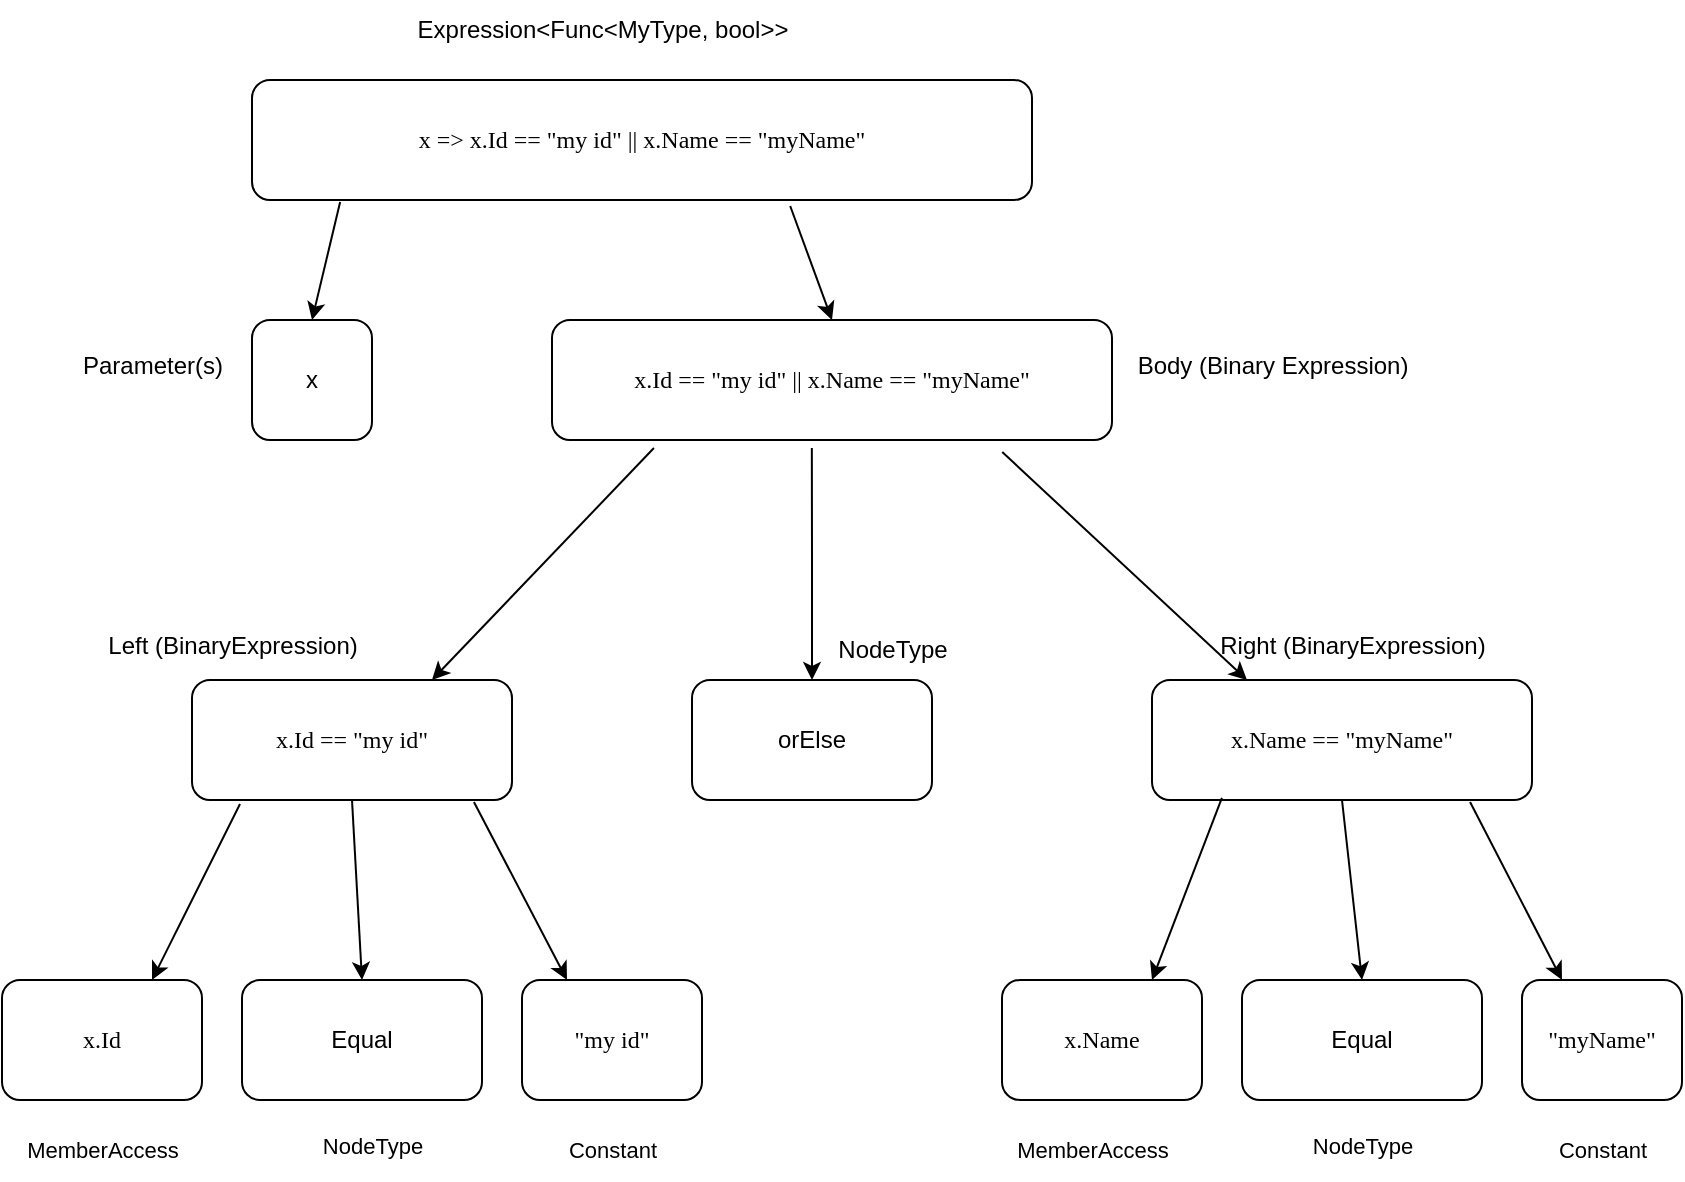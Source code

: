 <mxfile pages="2">
    <diagram name="Simple" id="1cKMfxf5mCKCLdt4Da9e">
        <mxGraphModel dx="1256" dy="1416" grid="1" gridSize="10" guides="1" tooltips="1" connect="1" arrows="1" fold="1" page="1" pageScale="1" pageWidth="850" pageHeight="1100" math="0" shadow="0">
            <root>
                <mxCell id="0"/>
                <mxCell id="1" parent="0"/>
                <mxCell id="jKI-dFjbE-QBNE7ieMOR-3" value="&lt;font face=&quot;Lucida Console&quot;&gt;x =&amp;gt; x.Id == &quot;my id&quot; || x.Name == &quot;myName&quot;&lt;/font&gt;" style="rounded=1;whiteSpace=wrap;html=1;" parent="1" vertex="1">
                    <mxGeometry x="130" y="90" width="390" height="60" as="geometry"/>
                </mxCell>
                <mxCell id="jKI-dFjbE-QBNE7ieMOR-4" value="&lt;font face=&quot;Lucida Console&quot;&gt;x.Id == &quot;my id&quot; || x.Name == &quot;myName&quot;&lt;/font&gt;" style="rounded=1;whiteSpace=wrap;html=1;" parent="1" vertex="1">
                    <mxGeometry x="280" y="210" width="280" height="60" as="geometry"/>
                </mxCell>
                <mxCell id="jKI-dFjbE-QBNE7ieMOR-5" value="x" style="rounded=1;whiteSpace=wrap;html=1;" parent="1" vertex="1">
                    <mxGeometry x="130" y="210" width="60" height="60" as="geometry"/>
                </mxCell>
                <mxCell id="jKI-dFjbE-QBNE7ieMOR-6" style="rounded=0;orthogonalLoop=1;jettySize=auto;html=1;exitX=0.5;exitY=0;exitDx=0;exitDy=0;entryX=0.113;entryY=1.017;entryDx=0;entryDy=0;entryPerimeter=0;startArrow=classic;startFill=1;endArrow=none;endFill=0;" parent="1" source="jKI-dFjbE-QBNE7ieMOR-5" target="jKI-dFjbE-QBNE7ieMOR-3" edge="1">
                    <mxGeometry relative="1" as="geometry"/>
                </mxCell>
                <mxCell id="jKI-dFjbE-QBNE7ieMOR-7" style="rounded=0;orthogonalLoop=1;jettySize=auto;html=1;exitX=0.5;exitY=0;exitDx=0;exitDy=0;entryX=0.69;entryY=1.05;entryDx=0;entryDy=0;entryPerimeter=0;startArrow=classic;startFill=1;endArrow=none;endFill=0;" parent="1" source="jKI-dFjbE-QBNE7ieMOR-4" target="jKI-dFjbE-QBNE7ieMOR-3" edge="1">
                    <mxGeometry relative="1" as="geometry"/>
                </mxCell>
                <mxCell id="jKI-dFjbE-QBNE7ieMOR-8" value="&lt;div&gt;Parameter(s)&lt;/div&gt;" style="text;html=1;align=center;verticalAlign=middle;resizable=0;points=[];autosize=1;strokeColor=none;fillColor=none;" parent="1" vertex="1">
                    <mxGeometry x="30" y="218" width="100" height="30" as="geometry"/>
                </mxCell>
                <mxCell id="jKI-dFjbE-QBNE7ieMOR-9" value="Body (Binary Expression)" style="text;html=1;align=center;verticalAlign=middle;resizable=0;points=[];autosize=1;strokeColor=none;fillColor=none;" parent="1" vertex="1">
                    <mxGeometry x="560" y="218" width="160" height="30" as="geometry"/>
                </mxCell>
                <mxCell id="jKI-dFjbE-QBNE7ieMOR-10" value="&lt;div&gt;Expression&amp;lt;Func&amp;lt;MyType, bool&amp;gt;&amp;gt;&lt;/div&gt;" style="text;html=1;align=center;verticalAlign=middle;resizable=0;points=[];autosize=1;strokeColor=none;fillColor=none;" parent="1" vertex="1">
                    <mxGeometry x="200" y="50" width="210" height="30" as="geometry"/>
                </mxCell>
                <mxCell id="jKI-dFjbE-QBNE7ieMOR-11" value="&lt;font face=&quot;Lucida Console&quot;&gt;x.Id == &quot;my id&quot;&lt;/font&gt;" style="rounded=1;whiteSpace=wrap;html=1;" parent="1" vertex="1">
                    <mxGeometry x="100" y="390" width="160" height="60" as="geometry"/>
                </mxCell>
                <mxCell id="jKI-dFjbE-QBNE7ieMOR-12" value="&lt;font face=&quot;Lucida Console&quot;&gt;x.Name == &quot;myName&quot;&lt;/font&gt;" style="rounded=1;whiteSpace=wrap;html=1;" parent="1" vertex="1">
                    <mxGeometry x="580" y="390" width="190" height="60" as="geometry"/>
                </mxCell>
                <mxCell id="jKI-dFjbE-QBNE7ieMOR-13" value="orElse" style="rounded=1;whiteSpace=wrap;html=1;" parent="1" vertex="1">
                    <mxGeometry x="350" y="390" width="120" height="60" as="geometry"/>
                </mxCell>
                <mxCell id="jKI-dFjbE-QBNE7ieMOR-14" style="edgeStyle=orthogonalEdgeStyle;rounded=0;orthogonalLoop=1;jettySize=auto;html=1;exitX=0.5;exitY=0;exitDx=0;exitDy=0;entryX=0.464;entryY=1.067;entryDx=0;entryDy=0;entryPerimeter=0;startArrow=classic;startFill=1;endArrow=none;endFill=0;" parent="1" source="jKI-dFjbE-QBNE7ieMOR-13" target="jKI-dFjbE-QBNE7ieMOR-4" edge="1">
                    <mxGeometry relative="1" as="geometry"/>
                </mxCell>
                <mxCell id="jKI-dFjbE-QBNE7ieMOR-15" style="rounded=0;orthogonalLoop=1;jettySize=auto;html=1;exitX=0.25;exitY=0;exitDx=0;exitDy=0;entryX=0.804;entryY=1.1;entryDx=0;entryDy=0;entryPerimeter=0;startArrow=classic;startFill=1;endArrow=none;endFill=0;" parent="1" source="jKI-dFjbE-QBNE7ieMOR-12" target="jKI-dFjbE-QBNE7ieMOR-4" edge="1">
                    <mxGeometry relative="1" as="geometry"/>
                </mxCell>
                <mxCell id="jKI-dFjbE-QBNE7ieMOR-16" style="rounded=0;orthogonalLoop=1;jettySize=auto;html=1;exitX=0.75;exitY=0;exitDx=0;exitDy=0;entryX=0.182;entryY=1.067;entryDx=0;entryDy=0;entryPerimeter=0;startArrow=classic;startFill=1;endArrow=none;endFill=0;" parent="1" source="jKI-dFjbE-QBNE7ieMOR-11" target="jKI-dFjbE-QBNE7ieMOR-4" edge="1">
                    <mxGeometry relative="1" as="geometry"/>
                </mxCell>
                <mxCell id="jKI-dFjbE-QBNE7ieMOR-17" value="&lt;div&gt;NodeType&lt;/div&gt;" style="text;html=1;align=center;verticalAlign=middle;resizable=0;points=[];autosize=1;strokeColor=none;fillColor=none;" parent="1" vertex="1">
                    <mxGeometry x="410" y="360" width="80" height="30" as="geometry"/>
                </mxCell>
                <mxCell id="jKI-dFjbE-QBNE7ieMOR-18" value="Right (BinaryExpression)" style="text;html=1;align=center;verticalAlign=middle;resizable=0;points=[];autosize=1;strokeColor=none;fillColor=none;" parent="1" vertex="1">
                    <mxGeometry x="600" y="358" width="160" height="30" as="geometry"/>
                </mxCell>
                <mxCell id="jKI-dFjbE-QBNE7ieMOR-19" value="Left (BinaryExpression)" style="text;html=1;align=center;verticalAlign=middle;resizable=0;points=[];autosize=1;strokeColor=none;fillColor=none;" parent="1" vertex="1">
                    <mxGeometry x="45" y="358" width="150" height="30" as="geometry"/>
                </mxCell>
                <mxCell id="jKI-dFjbE-QBNE7ieMOR-20" value="&lt;font face=&quot;Lucida Console&quot;&gt;x.Id&lt;/font&gt;" style="rounded=1;whiteSpace=wrap;html=1;" parent="1" vertex="1">
                    <mxGeometry x="5" y="540" width="100" height="60" as="geometry"/>
                </mxCell>
                <mxCell id="jKI-dFjbE-QBNE7ieMOR-21" value="&lt;font face=&quot;Lucida Console&quot;&gt;&quot;my id&quot;&lt;/font&gt;" style="rounded=1;whiteSpace=wrap;html=1;" parent="1" vertex="1">
                    <mxGeometry x="265" y="540" width="90" height="60" as="geometry"/>
                </mxCell>
                <mxCell id="jKI-dFjbE-QBNE7ieMOR-26" style="rounded=0;orthogonalLoop=1;jettySize=auto;html=1;exitX=0.5;exitY=0;exitDx=0;exitDy=0;entryX=0.5;entryY=1;entryDx=0;entryDy=0;startArrow=classic;startFill=1;endArrow=none;endFill=0;" parent="1" source="jKI-dFjbE-QBNE7ieMOR-22" target="jKI-dFjbE-QBNE7ieMOR-11" edge="1">
                    <mxGeometry relative="1" as="geometry"/>
                </mxCell>
                <mxCell id="jKI-dFjbE-QBNE7ieMOR-22" value="Equal" style="rounded=1;whiteSpace=wrap;html=1;" parent="1" vertex="1">
                    <mxGeometry x="125" y="540" width="120" height="60" as="geometry"/>
                </mxCell>
                <mxCell id="jKI-dFjbE-QBNE7ieMOR-23" value="&lt;font face=&quot;Lucida Console&quot;&gt;x.Name&lt;br&gt;&lt;/font&gt;" style="rounded=1;whiteSpace=wrap;html=1;" parent="1" vertex="1">
                    <mxGeometry x="505" y="540" width="100" height="60" as="geometry"/>
                </mxCell>
                <mxCell id="jKI-dFjbE-QBNE7ieMOR-24" value="&lt;font face=&quot;Lucida Console&quot;&gt;&quot;myName&quot;&lt;/font&gt;" style="rounded=1;whiteSpace=wrap;html=1;" parent="1" vertex="1">
                    <mxGeometry x="765" y="540" width="80" height="60" as="geometry"/>
                </mxCell>
                <mxCell id="jKI-dFjbE-QBNE7ieMOR-30" style="edgeStyle=none;shape=connector;rounded=0;orthogonalLoop=1;jettySize=auto;html=1;exitX=0.5;exitY=0;exitDx=0;exitDy=0;entryX=0.5;entryY=1;entryDx=0;entryDy=0;labelBackgroundColor=default;strokeColor=default;align=center;verticalAlign=middle;fontFamily=Helvetica;fontSize=11;fontColor=default;startArrow=classic;startFill=1;endArrow=none;endFill=0;" parent="1" source="jKI-dFjbE-QBNE7ieMOR-25" target="jKI-dFjbE-QBNE7ieMOR-12" edge="1">
                    <mxGeometry relative="1" as="geometry"/>
                </mxCell>
                <mxCell id="jKI-dFjbE-QBNE7ieMOR-25" value="Equal" style="rounded=1;whiteSpace=wrap;html=1;" parent="1" vertex="1">
                    <mxGeometry x="625" y="540" width="120" height="60" as="geometry"/>
                </mxCell>
                <mxCell id="jKI-dFjbE-QBNE7ieMOR-27" style="edgeStyle=none;shape=connector;rounded=0;orthogonalLoop=1;jettySize=auto;html=1;exitX=0.75;exitY=0;exitDx=0;exitDy=0;entryX=0.15;entryY=1.033;entryDx=0;entryDy=0;entryPerimeter=0;labelBackgroundColor=default;strokeColor=default;align=center;verticalAlign=middle;fontFamily=Helvetica;fontSize=11;fontColor=default;startArrow=classic;startFill=1;endArrow=none;endFill=0;" parent="1" source="jKI-dFjbE-QBNE7ieMOR-20" target="jKI-dFjbE-QBNE7ieMOR-11" edge="1">
                    <mxGeometry relative="1" as="geometry"/>
                </mxCell>
                <mxCell id="jKI-dFjbE-QBNE7ieMOR-28" style="edgeStyle=none;shape=connector;rounded=0;orthogonalLoop=1;jettySize=auto;html=1;exitX=0.25;exitY=0;exitDx=0;exitDy=0;entryX=0.881;entryY=1.017;entryDx=0;entryDy=0;entryPerimeter=0;labelBackgroundColor=default;strokeColor=default;align=center;verticalAlign=middle;fontFamily=Helvetica;fontSize=11;fontColor=default;startArrow=classic;startFill=1;endArrow=none;endFill=0;" parent="1" source="jKI-dFjbE-QBNE7ieMOR-21" target="jKI-dFjbE-QBNE7ieMOR-11" edge="1">
                    <mxGeometry relative="1" as="geometry"/>
                </mxCell>
                <mxCell id="jKI-dFjbE-QBNE7ieMOR-29" style="edgeStyle=none;shape=connector;rounded=0;orthogonalLoop=1;jettySize=auto;html=1;exitX=0.75;exitY=0;exitDx=0;exitDy=0;entryX=0.184;entryY=0.983;entryDx=0;entryDy=0;entryPerimeter=0;labelBackgroundColor=default;strokeColor=default;align=center;verticalAlign=middle;fontFamily=Helvetica;fontSize=11;fontColor=default;startArrow=classic;startFill=1;endArrow=none;endFill=0;" parent="1" source="jKI-dFjbE-QBNE7ieMOR-23" target="jKI-dFjbE-QBNE7ieMOR-12" edge="1">
                    <mxGeometry relative="1" as="geometry"/>
                </mxCell>
                <mxCell id="jKI-dFjbE-QBNE7ieMOR-31" style="edgeStyle=none;shape=connector;rounded=0;orthogonalLoop=1;jettySize=auto;html=1;exitX=0.25;exitY=0;exitDx=0;exitDy=0;entryX=0.837;entryY=1.017;entryDx=0;entryDy=0;entryPerimeter=0;labelBackgroundColor=default;strokeColor=default;align=center;verticalAlign=middle;fontFamily=Helvetica;fontSize=11;fontColor=default;startArrow=classic;startFill=1;endArrow=none;endFill=0;" parent="1" source="jKI-dFjbE-QBNE7ieMOR-24" target="jKI-dFjbE-QBNE7ieMOR-12" edge="1">
                    <mxGeometry relative="1" as="geometry"/>
                </mxCell>
                <mxCell id="jKI-dFjbE-QBNE7ieMOR-32" value="MemberAccess" style="text;html=1;align=center;verticalAlign=middle;resizable=0;points=[];autosize=1;strokeColor=none;fillColor=none;fontSize=11;fontFamily=Helvetica;fontColor=default;" parent="1" vertex="1">
                    <mxGeometry x="5" y="610" width="100" height="30" as="geometry"/>
                </mxCell>
                <mxCell id="jKI-dFjbE-QBNE7ieMOR-33" value="NodeType" style="text;html=1;align=center;verticalAlign=middle;resizable=0;points=[];autosize=1;strokeColor=none;fillColor=none;fontSize=11;fontFamily=Helvetica;fontColor=default;" parent="1" vertex="1">
                    <mxGeometry x="155" y="608" width="70" height="30" as="geometry"/>
                </mxCell>
                <mxCell id="jKI-dFjbE-QBNE7ieMOR-34" value="&lt;div&gt;Constant&lt;/div&gt;" style="text;html=1;align=center;verticalAlign=middle;resizable=0;points=[];autosize=1;strokeColor=none;fillColor=none;fontSize=11;fontFamily=Helvetica;fontColor=default;" parent="1" vertex="1">
                    <mxGeometry x="275" y="610" width="70" height="30" as="geometry"/>
                </mxCell>
                <mxCell id="jKI-dFjbE-QBNE7ieMOR-35" value="MemberAccess" style="text;html=1;align=center;verticalAlign=middle;resizable=0;points=[];autosize=1;strokeColor=none;fillColor=none;fontSize=11;fontFamily=Helvetica;fontColor=default;" parent="1" vertex="1">
                    <mxGeometry x="500" y="610" width="100" height="30" as="geometry"/>
                </mxCell>
                <mxCell id="jKI-dFjbE-QBNE7ieMOR-36" value="NodeType" style="text;html=1;align=center;verticalAlign=middle;resizable=0;points=[];autosize=1;strokeColor=none;fillColor=none;fontSize=11;fontFamily=Helvetica;fontColor=default;" parent="1" vertex="1">
                    <mxGeometry x="650" y="608" width="70" height="30" as="geometry"/>
                </mxCell>
                <mxCell id="jKI-dFjbE-QBNE7ieMOR-37" value="&lt;div&gt;Constant&lt;/div&gt;" style="text;html=1;align=center;verticalAlign=middle;resizable=0;points=[];autosize=1;strokeColor=none;fillColor=none;fontSize=11;fontFamily=Helvetica;fontColor=default;" parent="1" vertex="1">
                    <mxGeometry x="770" y="610" width="70" height="30" as="geometry"/>
                </mxCell>
            </root>
        </mxGraphModel>
    </diagram>
    <diagram name="More Complex" id="hOApHaQzlLiPSa5HvI54">
        <mxGraphModel dx="1604" dy="984" grid="1" gridSize="10" guides="1" tooltips="1" connect="1" arrows="1" fold="1" page="1" pageScale="1" pageWidth="850" pageHeight="1100" math="0" shadow="0">
            <root>
                <mxCell id="vPrrKuyaoJWWIdTNELM7-0"/>
                <mxCell id="vPrrKuyaoJWWIdTNELM7-1" parent="vPrrKuyaoJWWIdTNELM7-0"/>
                <mxCell id="vPrrKuyaoJWWIdTNELM7-2" value="&lt;font face=&quot;Lucida Console&quot;&gt;x =&amp;gt; x.PartitionKey == &quot;Norway&quot; ||&amp;nbsp;&lt;/font&gt;&lt;font face=&quot;Lucida Console&quot;&gt;x.PartitionKey == &quot;Sweden&quot;&lt;/font&gt;&lt;font face=&quot;Lucida Console&quot;&gt; || x.Score &amp;gt;= 12 &amp;amp;&amp;amp; x.Score &amp;lt; 24&lt;br&gt;&lt;/font&gt;" style="rounded=1;whiteSpace=wrap;html=1;" parent="vPrrKuyaoJWWIdTNELM7-1" vertex="1">
                    <mxGeometry x="130" y="90" width="760" height="60" as="geometry"/>
                </mxCell>
                <mxCell id="vPrrKuyaoJWWIdTNELM7-3" value="&lt;font face=&quot;Lucida Console&quot;&gt;x.PartitionKey == &quot;Norway&quot; ||&amp;nbsp;&lt;/font&gt;&lt;font face=&quot;Lucida Console&quot;&gt;x.PartitionKey == &quot;Sweden&quot;&lt;/font&gt;&lt;font face=&quot;Lucida Console&quot;&gt; || x.Score &amp;gt;= 12 &amp;amp;&amp;amp; x.Score &amp;lt; 24&lt;/font&gt;" style="rounded=1;whiteSpace=wrap;html=1;" parent="vPrrKuyaoJWWIdTNELM7-1" vertex="1">
                    <mxGeometry x="230" y="210" width="680" height="60" as="geometry"/>
                </mxCell>
                <mxCell id="vPrrKuyaoJWWIdTNELM7-4" value="x" style="rounded=1;whiteSpace=wrap;html=1;" parent="vPrrKuyaoJWWIdTNELM7-1" vertex="1">
                    <mxGeometry x="130" y="210" width="60" height="60" as="geometry"/>
                </mxCell>
                <mxCell id="vPrrKuyaoJWWIdTNELM7-5" style="rounded=0;orthogonalLoop=1;jettySize=auto;html=1;exitX=0.5;exitY=0;exitDx=0;exitDy=0;entryX=0.113;entryY=1.017;entryDx=0;entryDy=0;entryPerimeter=0;startArrow=classic;startFill=1;endArrow=none;endFill=0;" parent="vPrrKuyaoJWWIdTNELM7-1" source="vPrrKuyaoJWWIdTNELM7-4" target="vPrrKuyaoJWWIdTNELM7-2" edge="1">
                    <mxGeometry relative="1" as="geometry"/>
                </mxCell>
                <mxCell id="vPrrKuyaoJWWIdTNELM7-6" style="rounded=0;orthogonalLoop=1;jettySize=auto;html=1;exitX=0.5;exitY=0;exitDx=0;exitDy=0;entryX=0.532;entryY=1.083;entryDx=0;entryDy=0;entryPerimeter=0;startArrow=classic;startFill=1;endArrow=none;endFill=0;" parent="vPrrKuyaoJWWIdTNELM7-1" source="vPrrKuyaoJWWIdTNELM7-3" target="vPrrKuyaoJWWIdTNELM7-2" edge="1">
                    <mxGeometry relative="1" as="geometry"/>
                </mxCell>
                <mxCell id="vPrrKuyaoJWWIdTNELM7-7" value="&lt;div&gt;Parameter(s)&lt;/div&gt;" style="text;html=1;align=center;verticalAlign=middle;resizable=0;points=[];autosize=1;strokeColor=none;fillColor=none;" parent="vPrrKuyaoJWWIdTNELM7-1" vertex="1">
                    <mxGeometry x="30" y="218" width="100" height="30" as="geometry"/>
                </mxCell>
                <mxCell id="vPrrKuyaoJWWIdTNELM7-8" value="Body (Binary Expression)" style="text;html=1;align=center;verticalAlign=middle;resizable=0;points=[];autosize=1;strokeColor=none;fillColor=none;" parent="vPrrKuyaoJWWIdTNELM7-1" vertex="1">
                    <mxGeometry x="530" y="170" width="160" height="30" as="geometry"/>
                </mxCell>
                <mxCell id="vPrrKuyaoJWWIdTNELM7-9" value="&lt;div&gt;Expression&amp;lt;Func&amp;lt;MyType, bool&amp;gt;&amp;gt;&lt;/div&gt;" style="text;html=1;align=center;verticalAlign=middle;resizable=0;points=[];autosize=1;strokeColor=none;fillColor=none;" parent="vPrrKuyaoJWWIdTNELM7-1" vertex="1">
                    <mxGeometry x="200" y="50" width="210" height="30" as="geometry"/>
                </mxCell>
                <mxCell id="vPrrKuyaoJWWIdTNELM7-10" value="&lt;font face=&quot;Lucida Console&quot;&gt;x.PartitionKey == &quot;Norway&quot; ||&amp;nbsp;&lt;/font&gt;&lt;font face=&quot;Lucida Console&quot;&gt;x.PartitionKey == &quot;Sweden&quot;&lt;/font&gt;" style="rounded=1;whiteSpace=wrap;html=1;" parent="vPrrKuyaoJWWIdTNELM7-1" vertex="1">
                    <mxGeometry x="-80" y="402" width="420" height="60" as="geometry"/>
                </mxCell>
                <mxCell id="vPrrKuyaoJWWIdTNELM7-11" value="&lt;font face=&quot;Lucida Console&quot;&gt;x.Score &amp;gt;= 12 &amp;amp;&amp;amp; x.Score &amp;lt; 24&lt;/font&gt;" style="rounded=1;whiteSpace=wrap;html=1;" parent="vPrrKuyaoJWWIdTNELM7-1" vertex="1">
                    <mxGeometry x="870" y="407" width="340" height="60" as="geometry"/>
                </mxCell>
                <mxCell id="vPrrKuyaoJWWIdTNELM7-12" value="orElse" style="rounded=1;whiteSpace=wrap;html=1;" parent="vPrrKuyaoJWWIdTNELM7-1" vertex="1">
                    <mxGeometry x="530" y="402" width="120" height="60" as="geometry"/>
                </mxCell>
                <mxCell id="vPrrKuyaoJWWIdTNELM7-13" style="rounded=0;orthogonalLoop=1;jettySize=auto;html=1;exitX=0.6;exitY=0.05;exitDx=0;exitDy=0;entryX=0.637;entryY=1.1;entryDx=0;entryDy=0;entryPerimeter=0;startArrow=classic;startFill=1;endArrow=none;endFill=0;exitPerimeter=0;" parent="vPrrKuyaoJWWIdTNELM7-1" source="vPrrKuyaoJWWIdTNELM7-12" target="vPrrKuyaoJWWIdTNELM7-3" edge="1">
                    <mxGeometry relative="1" as="geometry"/>
                </mxCell>
                <mxCell id="vPrrKuyaoJWWIdTNELM7-14" style="rounded=0;orthogonalLoop=1;jettySize=auto;html=1;exitX=0.25;exitY=0;exitDx=0;exitDy=0;entryX=0.804;entryY=1.1;entryDx=0;entryDy=0;entryPerimeter=0;startArrow=classic;startFill=1;endArrow=none;endFill=0;" parent="vPrrKuyaoJWWIdTNELM7-1" source="vPrrKuyaoJWWIdTNELM7-11" target="vPrrKuyaoJWWIdTNELM7-3" edge="1">
                    <mxGeometry relative="1" as="geometry"/>
                </mxCell>
                <mxCell id="vPrrKuyaoJWWIdTNELM7-15" style="rounded=0;orthogonalLoop=1;jettySize=auto;html=1;exitX=0.75;exitY=0;exitDx=0;exitDy=0;entryX=0.182;entryY=1.067;entryDx=0;entryDy=0;entryPerimeter=0;startArrow=classic;startFill=1;endArrow=none;endFill=0;" parent="vPrrKuyaoJWWIdTNELM7-1" source="vPrrKuyaoJWWIdTNELM7-10" target="vPrrKuyaoJWWIdTNELM7-3" edge="1">
                    <mxGeometry relative="1" as="geometry"/>
                </mxCell>
                <mxCell id="vPrrKuyaoJWWIdTNELM7-16" value="&lt;div&gt;NodeType&lt;/div&gt;" style="text;html=1;align=center;verticalAlign=middle;resizable=0;points=[];autosize=1;strokeColor=none;fillColor=none;" parent="vPrrKuyaoJWWIdTNELM7-1" vertex="1">
                    <mxGeometry x="530" y="356" width="80" height="30" as="geometry"/>
                </mxCell>
                <mxCell id="vPrrKuyaoJWWIdTNELM7-17" value="Right (BinaryExpression)" style="text;html=1;align=center;verticalAlign=middle;resizable=0;points=[];autosize=1;strokeColor=none;fillColor=none;" parent="vPrrKuyaoJWWIdTNELM7-1" vertex="1">
                    <mxGeometry x="975" y="370" width="160" height="30" as="geometry"/>
                </mxCell>
                <mxCell id="vPrrKuyaoJWWIdTNELM7-18" value="Left (BinaryExpression)" style="text;html=1;align=center;verticalAlign=middle;resizable=0;points=[];autosize=1;strokeColor=none;fillColor=none;" parent="vPrrKuyaoJWWIdTNELM7-1" vertex="1">
                    <mxGeometry x="65" y="370" width="150" height="30" as="geometry"/>
                </mxCell>
                <mxCell id="1mgnjvS1DxKKIMuQ3t_1-0" value="&lt;font face=&quot;Lucida Console&quot;&gt;x.PartitionKey == &quot;Sweden&quot;&lt;/font&gt;" style="rounded=1;whiteSpace=wrap;html=1;" parent="vPrrKuyaoJWWIdTNELM7-1" vertex="1">
                    <mxGeometry x="230" y="550" width="240" height="60" as="geometry"/>
                </mxCell>
                <mxCell id="1mgnjvS1DxKKIMuQ3t_1-23" style="edgeStyle=none;shape=connector;rounded=0;orthogonalLoop=1;jettySize=auto;html=1;exitX=0.75;exitY=0;exitDx=0;exitDy=0;entryX=0.25;entryY=1;entryDx=0;entryDy=0;labelBackgroundColor=default;strokeColor=default;align=center;verticalAlign=middle;fontFamily=Helvetica;fontSize=11;fontColor=default;startArrow=classic;startFill=1;endArrow=none;endFill=0;" parent="vPrrKuyaoJWWIdTNELM7-1" source="1mgnjvS1DxKKIMuQ3t_1-1" target="vPrrKuyaoJWWIdTNELM7-10" edge="1">
                    <mxGeometry relative="1" as="geometry"/>
                </mxCell>
                <mxCell id="1mgnjvS1DxKKIMuQ3t_1-1" value="&lt;font face=&quot;Lucida Console&quot;&gt;x.PartitionKey == &quot;Norway&quot;&lt;/font&gt;" style="rounded=1;whiteSpace=wrap;html=1;" parent="vPrrKuyaoJWWIdTNELM7-1" vertex="1">
                    <mxGeometry x="-200" y="550" width="230" height="60" as="geometry"/>
                </mxCell>
                <mxCell id="1mgnjvS1DxKKIMuQ3t_1-22" style="edgeStyle=none;shape=connector;rounded=0;orthogonalLoop=1;jettySize=auto;html=1;exitX=0.5;exitY=0;exitDx=0;exitDy=0;entryX=0.5;entryY=1;entryDx=0;entryDy=0;labelBackgroundColor=default;strokeColor=default;align=center;verticalAlign=middle;fontFamily=Helvetica;fontSize=11;fontColor=default;startArrow=classic;startFill=1;endArrow=none;endFill=0;" parent="vPrrKuyaoJWWIdTNELM7-1" source="1mgnjvS1DxKKIMuQ3t_1-2" target="vPrrKuyaoJWWIdTNELM7-10" edge="1">
                    <mxGeometry relative="1" as="geometry"/>
                </mxCell>
                <mxCell id="1mgnjvS1DxKKIMuQ3t_1-2" value="orElse" style="rounded=1;whiteSpace=wrap;html=1;" parent="vPrrKuyaoJWWIdTNELM7-1" vertex="1">
                    <mxGeometry x="70" y="550" width="120" height="60" as="geometry"/>
                </mxCell>
                <mxCell id="1mgnjvS1DxKKIMuQ3t_1-3" value="&lt;font face=&quot;Lucida Console&quot;&gt;x.PartitionKey&lt;/font&gt;" style="rounded=1;whiteSpace=wrap;html=1;" parent="vPrrKuyaoJWWIdTNELM7-1" vertex="1">
                    <mxGeometry x="-280" y="735.02" width="120" height="60" as="geometry"/>
                </mxCell>
                <mxCell id="1mgnjvS1DxKKIMuQ3t_1-4" value="&lt;font face=&quot;Lucida Console&quot;&gt;&quot;Norway&quot;&lt;/font&gt;" style="rounded=1;whiteSpace=wrap;html=1;" parent="vPrrKuyaoJWWIdTNELM7-1" vertex="1">
                    <mxGeometry y="735.02" width="80" height="60" as="geometry"/>
                </mxCell>
                <mxCell id="1mgnjvS1DxKKIMuQ3t_1-5" style="edgeStyle=none;shape=connector;rounded=0;orthogonalLoop=1;jettySize=auto;html=1;exitX=0.5;exitY=0;exitDx=0;exitDy=0;entryX=0.574;entryY=0.983;entryDx=0;entryDy=0;labelBackgroundColor=default;strokeColor=default;align=center;verticalAlign=middle;fontFamily=Helvetica;fontSize=11;fontColor=default;startArrow=classic;startFill=1;endArrow=none;endFill=0;entryPerimeter=0;" parent="vPrrKuyaoJWWIdTNELM7-1" source="1mgnjvS1DxKKIMuQ3t_1-6" target="1mgnjvS1DxKKIMuQ3t_1-1" edge="1">
                    <mxGeometry relative="1" as="geometry">
                        <mxPoint x="-90" y="611.02" as="targetPoint"/>
                    </mxGeometry>
                </mxCell>
                <mxCell id="1mgnjvS1DxKKIMuQ3t_1-6" value="Equal" style="rounded=1;whiteSpace=wrap;html=1;" parent="vPrrKuyaoJWWIdTNELM7-1" vertex="1">
                    <mxGeometry x="-140" y="735.02" width="120" height="60" as="geometry"/>
                </mxCell>
                <mxCell id="1mgnjvS1DxKKIMuQ3t_1-7" style="edgeStyle=none;shape=connector;rounded=0;orthogonalLoop=1;jettySize=auto;html=1;exitX=0.75;exitY=0;exitDx=0;exitDy=0;entryX=0.152;entryY=0.983;entryDx=0;entryDy=0;entryPerimeter=0;labelBackgroundColor=default;strokeColor=default;align=center;verticalAlign=middle;fontFamily=Helvetica;fontSize=11;fontColor=default;startArrow=classic;startFill=1;endArrow=none;endFill=0;" parent="vPrrKuyaoJWWIdTNELM7-1" source="1mgnjvS1DxKKIMuQ3t_1-3" target="1mgnjvS1DxKKIMuQ3t_1-1" edge="1">
                    <mxGeometry relative="1" as="geometry">
                        <mxPoint x="-197" y="610.02" as="targetPoint"/>
                    </mxGeometry>
                </mxCell>
                <mxCell id="1mgnjvS1DxKKIMuQ3t_1-8" style="edgeStyle=none;shape=connector;rounded=0;orthogonalLoop=1;jettySize=auto;html=1;exitX=0.25;exitY=0;exitDx=0;exitDy=0;entryX=0.791;entryY=1.017;entryDx=0;entryDy=0;entryPerimeter=0;labelBackgroundColor=default;strokeColor=default;align=center;verticalAlign=middle;fontFamily=Helvetica;fontSize=11;fontColor=default;startArrow=classic;startFill=1;endArrow=none;endFill=0;" parent="vPrrKuyaoJWWIdTNELM7-1" source="1mgnjvS1DxKKIMuQ3t_1-4" target="1mgnjvS1DxKKIMuQ3t_1-1" edge="1">
                    <mxGeometry relative="1" as="geometry">
                        <mxPoint x="25" y="612.02" as="targetPoint"/>
                    </mxGeometry>
                </mxCell>
                <mxCell id="1mgnjvS1DxKKIMuQ3t_1-9" value="MemberAccess" style="text;html=1;align=center;verticalAlign=middle;resizable=0;points=[];autosize=1;strokeColor=none;fillColor=none;fontSize=11;fontFamily=Helvetica;fontColor=default;" parent="vPrrKuyaoJWWIdTNELM7-1" vertex="1">
                    <mxGeometry x="-260" y="803.02" width="100" height="30" as="geometry"/>
                </mxCell>
                <mxCell id="1mgnjvS1DxKKIMuQ3t_1-10" value="NodeType" style="text;html=1;align=center;verticalAlign=middle;resizable=0;points=[];autosize=1;strokeColor=none;fillColor=none;fontSize=11;fontFamily=Helvetica;fontColor=default;" parent="vPrrKuyaoJWWIdTNELM7-1" vertex="1">
                    <mxGeometry x="-115" y="803.02" width="70" height="30" as="geometry"/>
                </mxCell>
                <mxCell id="1mgnjvS1DxKKIMuQ3t_1-11" value="&lt;div&gt;Constant&lt;/div&gt;" style="text;html=1;align=center;verticalAlign=middle;resizable=0;points=[];autosize=1;strokeColor=none;fillColor=none;fontSize=11;fontFamily=Helvetica;fontColor=default;" parent="vPrrKuyaoJWWIdTNELM7-1" vertex="1">
                    <mxGeometry x="5" y="805.02" width="70" height="30" as="geometry"/>
                </mxCell>
                <mxCell id="1mgnjvS1DxKKIMuQ3t_1-12" value="&lt;font face=&quot;Lucida Console&quot;&gt;x.PartitionKey&lt;br&gt;&lt;/font&gt;" style="rounded=1;whiteSpace=wrap;html=1;" parent="vPrrKuyaoJWWIdTNELM7-1" vertex="1">
                    <mxGeometry x="150" y="735.02" width="130" height="60" as="geometry"/>
                </mxCell>
                <mxCell id="1mgnjvS1DxKKIMuQ3t_1-13" value="&lt;font face=&quot;Lucida Console&quot;&gt;&quot;Sweden&quot;&lt;/font&gt;" style="rounded=1;whiteSpace=wrap;html=1;" parent="vPrrKuyaoJWWIdTNELM7-1" vertex="1">
                    <mxGeometry x="440" y="735.02" width="80" height="60" as="geometry"/>
                </mxCell>
                <mxCell id="1mgnjvS1DxKKIMuQ3t_1-14" style="edgeStyle=none;shape=connector;rounded=0;orthogonalLoop=1;jettySize=auto;html=1;exitX=0.5;exitY=0;exitDx=0;exitDy=0;entryX=0.588;entryY=1.067;entryDx=0;entryDy=0;labelBackgroundColor=default;strokeColor=default;align=center;verticalAlign=middle;fontFamily=Helvetica;fontSize=11;fontColor=default;startArrow=classic;startFill=1;endArrow=none;endFill=0;entryPerimeter=0;" parent="vPrrKuyaoJWWIdTNELM7-1" source="1mgnjvS1DxKKIMuQ3t_1-15" target="1mgnjvS1DxKKIMuQ3t_1-0" edge="1">
                    <mxGeometry relative="1" as="geometry">
                        <mxPoint x="350" y="611.02" as="targetPoint"/>
                    </mxGeometry>
                </mxCell>
                <mxCell id="1mgnjvS1DxKKIMuQ3t_1-15" value="Equal" style="rounded=1;whiteSpace=wrap;html=1;" parent="vPrrKuyaoJWWIdTNELM7-1" vertex="1">
                    <mxGeometry x="300" y="735.02" width="120" height="60" as="geometry"/>
                </mxCell>
                <mxCell id="1mgnjvS1DxKKIMuQ3t_1-16" style="edgeStyle=none;shape=connector;rounded=0;orthogonalLoop=1;jettySize=auto;html=1;exitX=0.75;exitY=0;exitDx=0;exitDy=0;entryX=0.204;entryY=1.1;entryDx=0;entryDy=0;entryPerimeter=0;labelBackgroundColor=default;strokeColor=default;align=center;verticalAlign=middle;fontFamily=Helvetica;fontSize=11;fontColor=default;startArrow=classic;startFill=1;endArrow=none;endFill=0;" parent="vPrrKuyaoJWWIdTNELM7-1" source="1mgnjvS1DxKKIMuQ3t_1-12" target="1mgnjvS1DxKKIMuQ3t_1-0" edge="1">
                    <mxGeometry relative="1" as="geometry">
                        <mxPoint x="243" y="610.02" as="targetPoint"/>
                    </mxGeometry>
                </mxCell>
                <mxCell id="1mgnjvS1DxKKIMuQ3t_1-17" style="edgeStyle=none;shape=connector;rounded=0;orthogonalLoop=1;jettySize=auto;html=1;exitX=0.25;exitY=0;exitDx=0;exitDy=0;entryX=0.846;entryY=1.017;entryDx=0;entryDy=0;entryPerimeter=0;labelBackgroundColor=default;strokeColor=default;align=center;verticalAlign=middle;fontFamily=Helvetica;fontSize=11;fontColor=default;startArrow=classic;startFill=1;endArrow=none;endFill=0;" parent="vPrrKuyaoJWWIdTNELM7-1" source="1mgnjvS1DxKKIMuQ3t_1-13" target="1mgnjvS1DxKKIMuQ3t_1-0" edge="1">
                    <mxGeometry relative="1" as="geometry">
                        <mxPoint x="465" y="612.02" as="targetPoint"/>
                    </mxGeometry>
                </mxCell>
                <mxCell id="1mgnjvS1DxKKIMuQ3t_1-18" value="MemberAccess" style="text;html=1;align=center;verticalAlign=middle;resizable=0;points=[];autosize=1;strokeColor=none;fillColor=none;fontSize=11;fontFamily=Helvetica;fontColor=default;" parent="vPrrKuyaoJWWIdTNELM7-1" vertex="1">
                    <mxGeometry x="180" y="807.02" width="100" height="30" as="geometry"/>
                </mxCell>
                <mxCell id="1mgnjvS1DxKKIMuQ3t_1-19" value="NodeType" style="text;html=1;align=center;verticalAlign=middle;resizable=0;points=[];autosize=1;strokeColor=none;fillColor=none;fontSize=11;fontFamily=Helvetica;fontColor=default;" parent="vPrrKuyaoJWWIdTNELM7-1" vertex="1">
                    <mxGeometry x="325" y="803.02" width="70" height="30" as="geometry"/>
                </mxCell>
                <mxCell id="1mgnjvS1DxKKIMuQ3t_1-20" value="&lt;div&gt;Constant&lt;/div&gt;" style="text;html=1;align=center;verticalAlign=middle;resizable=0;points=[];autosize=1;strokeColor=none;fillColor=none;fontSize=11;fontFamily=Helvetica;fontColor=default;" parent="vPrrKuyaoJWWIdTNELM7-1" vertex="1">
                    <mxGeometry x="445" y="805.02" width="70" height="30" as="geometry"/>
                </mxCell>
                <mxCell id="1mgnjvS1DxKKIMuQ3t_1-21" style="edgeStyle=none;shape=connector;rounded=0;orthogonalLoop=1;jettySize=auto;html=1;exitX=0.25;exitY=0;exitDx=0;exitDy=0;entryX=0.824;entryY=1.017;entryDx=0;entryDy=0;entryPerimeter=0;labelBackgroundColor=default;strokeColor=default;align=center;verticalAlign=middle;fontFamily=Helvetica;fontSize=11;fontColor=default;startArrow=classic;startFill=1;endArrow=none;endFill=0;" parent="vPrrKuyaoJWWIdTNELM7-1" source="1mgnjvS1DxKKIMuQ3t_1-0" target="vPrrKuyaoJWWIdTNELM7-10" edge="1">
                    <mxGeometry relative="1" as="geometry"/>
                </mxCell>
                <mxCell id="1mgnjvS1DxKKIMuQ3t_1-24" value="&lt;font face=&quot;Lucida Console&quot;&gt;x.Score &amp;lt; 24&lt;/font&gt;" style="rounded=1;whiteSpace=wrap;html=1;" parent="vPrrKuyaoJWWIdTNELM7-1" vertex="1">
                    <mxGeometry x="1120" y="557" width="240" height="60" as="geometry"/>
                </mxCell>
                <mxCell id="1mgnjvS1DxKKIMuQ3t_1-25" style="edgeStyle=none;shape=connector;rounded=0;orthogonalLoop=1;jettySize=auto;html=1;exitX=0.75;exitY=0;exitDx=0;exitDy=0;entryX=0.25;entryY=1;entryDx=0;entryDy=0;labelBackgroundColor=default;strokeColor=default;align=center;verticalAlign=middle;fontFamily=Helvetica;fontSize=11;fontColor=default;startArrow=classic;startFill=1;endArrow=none;endFill=0;" parent="vPrrKuyaoJWWIdTNELM7-1" source="1mgnjvS1DxKKIMuQ3t_1-26" edge="1">
                    <mxGeometry relative="1" as="geometry">
                        <mxPoint x="915" y="469" as="targetPoint"/>
                    </mxGeometry>
                </mxCell>
                <mxCell id="1mgnjvS1DxKKIMuQ3t_1-26" value="&lt;font face=&quot;Lucida Console&quot;&gt;x.Score &amp;gt;= 12&lt;/font&gt;" style="rounded=1;whiteSpace=wrap;html=1;" parent="vPrrKuyaoJWWIdTNELM7-1" vertex="1">
                    <mxGeometry x="690" y="557" width="230" height="60" as="geometry"/>
                </mxCell>
                <mxCell id="1mgnjvS1DxKKIMuQ3t_1-27" style="edgeStyle=none;shape=connector;rounded=0;orthogonalLoop=1;jettySize=auto;html=1;exitX=0.5;exitY=0;exitDx=0;exitDy=0;entryX=0.5;entryY=1;entryDx=0;entryDy=0;labelBackgroundColor=default;strokeColor=default;align=center;verticalAlign=middle;fontFamily=Helvetica;fontSize=11;fontColor=default;startArrow=classic;startFill=1;endArrow=none;endFill=0;" parent="vPrrKuyaoJWWIdTNELM7-1" source="1mgnjvS1DxKKIMuQ3t_1-28" edge="1">
                    <mxGeometry relative="1" as="geometry">
                        <mxPoint x="1020" y="469" as="targetPoint"/>
                    </mxGeometry>
                </mxCell>
                <mxCell id="1mgnjvS1DxKKIMuQ3t_1-28" value="andAlso" style="rounded=1;whiteSpace=wrap;html=1;" parent="vPrrKuyaoJWWIdTNELM7-1" vertex="1">
                    <mxGeometry x="960" y="557" width="120" height="60" as="geometry"/>
                </mxCell>
                <mxCell id="1mgnjvS1DxKKIMuQ3t_1-29" value="&lt;font face=&quot;Lucida Console&quot;&gt;x.Score&lt;/font&gt;" style="rounded=1;whiteSpace=wrap;html=1;" parent="vPrrKuyaoJWWIdTNELM7-1" vertex="1">
                    <mxGeometry x="610" y="742.02" width="120" height="60" as="geometry"/>
                </mxCell>
                <mxCell id="1mgnjvS1DxKKIMuQ3t_1-30" value="&lt;font face=&quot;Lucida Console&quot;&gt;12&lt;/font&gt;" style="rounded=1;whiteSpace=wrap;html=1;" parent="vPrrKuyaoJWWIdTNELM7-1" vertex="1">
                    <mxGeometry x="890" y="742.02" width="80" height="60" as="geometry"/>
                </mxCell>
                <mxCell id="1mgnjvS1DxKKIMuQ3t_1-31" style="edgeStyle=none;shape=connector;rounded=0;orthogonalLoop=1;jettySize=auto;html=1;exitX=0.5;exitY=0;exitDx=0;exitDy=0;entryX=0.574;entryY=0.983;entryDx=0;entryDy=0;labelBackgroundColor=default;strokeColor=default;align=center;verticalAlign=middle;fontFamily=Helvetica;fontSize=11;fontColor=default;startArrow=classic;startFill=1;endArrow=none;endFill=0;entryPerimeter=0;" parent="vPrrKuyaoJWWIdTNELM7-1" source="1mgnjvS1DxKKIMuQ3t_1-32" target="1mgnjvS1DxKKIMuQ3t_1-26" edge="1">
                    <mxGeometry relative="1" as="geometry">
                        <mxPoint x="800" y="618.02" as="targetPoint"/>
                    </mxGeometry>
                </mxCell>
                <mxCell id="1mgnjvS1DxKKIMuQ3t_1-32" value="GreaterThanOrEqual" style="rounded=1;whiteSpace=wrap;html=1;" parent="vPrrKuyaoJWWIdTNELM7-1" vertex="1">
                    <mxGeometry x="750" y="742.02" width="120" height="60" as="geometry"/>
                </mxCell>
                <mxCell id="1mgnjvS1DxKKIMuQ3t_1-33" style="edgeStyle=none;shape=connector;rounded=0;orthogonalLoop=1;jettySize=auto;html=1;exitX=0.75;exitY=0;exitDx=0;exitDy=0;entryX=0.152;entryY=0.983;entryDx=0;entryDy=0;entryPerimeter=0;labelBackgroundColor=default;strokeColor=default;align=center;verticalAlign=middle;fontFamily=Helvetica;fontSize=11;fontColor=default;startArrow=classic;startFill=1;endArrow=none;endFill=0;" parent="vPrrKuyaoJWWIdTNELM7-1" source="1mgnjvS1DxKKIMuQ3t_1-29" target="1mgnjvS1DxKKIMuQ3t_1-26" edge="1">
                    <mxGeometry relative="1" as="geometry">
                        <mxPoint x="693" y="617.02" as="targetPoint"/>
                    </mxGeometry>
                </mxCell>
                <mxCell id="1mgnjvS1DxKKIMuQ3t_1-34" style="edgeStyle=none;shape=connector;rounded=0;orthogonalLoop=1;jettySize=auto;html=1;exitX=0.25;exitY=0;exitDx=0;exitDy=0;entryX=0.791;entryY=1.017;entryDx=0;entryDy=0;entryPerimeter=0;labelBackgroundColor=default;strokeColor=default;align=center;verticalAlign=middle;fontFamily=Helvetica;fontSize=11;fontColor=default;startArrow=classic;startFill=1;endArrow=none;endFill=0;" parent="vPrrKuyaoJWWIdTNELM7-1" source="1mgnjvS1DxKKIMuQ3t_1-30" target="1mgnjvS1DxKKIMuQ3t_1-26" edge="1">
                    <mxGeometry relative="1" as="geometry">
                        <mxPoint x="915" y="619.02" as="targetPoint"/>
                    </mxGeometry>
                </mxCell>
                <mxCell id="1mgnjvS1DxKKIMuQ3t_1-35" value="MemberAccess" style="text;html=1;align=center;verticalAlign=middle;resizable=0;points=[];autosize=1;strokeColor=none;fillColor=none;fontSize=11;fontFamily=Helvetica;fontColor=default;" parent="vPrrKuyaoJWWIdTNELM7-1" vertex="1">
                    <mxGeometry x="630" y="810.02" width="100" height="30" as="geometry"/>
                </mxCell>
                <mxCell id="1mgnjvS1DxKKIMuQ3t_1-36" value="NodeType" style="text;html=1;align=center;verticalAlign=middle;resizable=0;points=[];autosize=1;strokeColor=none;fillColor=none;fontSize=11;fontFamily=Helvetica;fontColor=default;" parent="vPrrKuyaoJWWIdTNELM7-1" vertex="1">
                    <mxGeometry x="775" y="810.02" width="70" height="30" as="geometry"/>
                </mxCell>
                <mxCell id="1mgnjvS1DxKKIMuQ3t_1-37" value="&lt;div&gt;Constant&lt;/div&gt;" style="text;html=1;align=center;verticalAlign=middle;resizable=0;points=[];autosize=1;strokeColor=none;fillColor=none;fontSize=11;fontFamily=Helvetica;fontColor=default;" parent="vPrrKuyaoJWWIdTNELM7-1" vertex="1">
                    <mxGeometry x="895" y="812.02" width="70" height="30" as="geometry"/>
                </mxCell>
                <mxCell id="1mgnjvS1DxKKIMuQ3t_1-38" value="&lt;font face=&quot;Lucida Console&quot;&gt;x.Score&lt;/font&gt;" style="rounded=1;whiteSpace=wrap;html=1;" parent="vPrrKuyaoJWWIdTNELM7-1" vertex="1">
                    <mxGeometry x="1040" y="742.02" width="130" height="60" as="geometry"/>
                </mxCell>
                <mxCell id="1mgnjvS1DxKKIMuQ3t_1-39" value="&lt;font face=&quot;Lucida Console&quot;&gt;24&lt;/font&gt;" style="rounded=1;whiteSpace=wrap;html=1;" parent="vPrrKuyaoJWWIdTNELM7-1" vertex="1">
                    <mxGeometry x="1330" y="742.02" width="80" height="60" as="geometry"/>
                </mxCell>
                <mxCell id="1mgnjvS1DxKKIMuQ3t_1-40" style="edgeStyle=none;shape=connector;rounded=0;orthogonalLoop=1;jettySize=auto;html=1;exitX=0.5;exitY=0;exitDx=0;exitDy=0;entryX=0.588;entryY=1.067;entryDx=0;entryDy=0;labelBackgroundColor=default;strokeColor=default;align=center;verticalAlign=middle;fontFamily=Helvetica;fontSize=11;fontColor=default;startArrow=classic;startFill=1;endArrow=none;endFill=0;entryPerimeter=0;" parent="vPrrKuyaoJWWIdTNELM7-1" source="1mgnjvS1DxKKIMuQ3t_1-41" target="1mgnjvS1DxKKIMuQ3t_1-24" edge="1">
                    <mxGeometry relative="1" as="geometry">
                        <mxPoint x="1240" y="618.02" as="targetPoint"/>
                    </mxGeometry>
                </mxCell>
                <mxCell id="1mgnjvS1DxKKIMuQ3t_1-41" value="LessThan" style="rounded=1;whiteSpace=wrap;html=1;" parent="vPrrKuyaoJWWIdTNELM7-1" vertex="1">
                    <mxGeometry x="1190" y="742.02" width="120" height="60" as="geometry"/>
                </mxCell>
                <mxCell id="1mgnjvS1DxKKIMuQ3t_1-42" style="edgeStyle=none;shape=connector;rounded=0;orthogonalLoop=1;jettySize=auto;html=1;exitX=0.75;exitY=0;exitDx=0;exitDy=0;entryX=0.204;entryY=1.1;entryDx=0;entryDy=0;entryPerimeter=0;labelBackgroundColor=default;strokeColor=default;align=center;verticalAlign=middle;fontFamily=Helvetica;fontSize=11;fontColor=default;startArrow=classic;startFill=1;endArrow=none;endFill=0;" parent="vPrrKuyaoJWWIdTNELM7-1" source="1mgnjvS1DxKKIMuQ3t_1-38" target="1mgnjvS1DxKKIMuQ3t_1-24" edge="1">
                    <mxGeometry relative="1" as="geometry">
                        <mxPoint x="1133" y="617.02" as="targetPoint"/>
                    </mxGeometry>
                </mxCell>
                <mxCell id="1mgnjvS1DxKKIMuQ3t_1-43" style="edgeStyle=none;shape=connector;rounded=0;orthogonalLoop=1;jettySize=auto;html=1;exitX=0.25;exitY=0;exitDx=0;exitDy=0;entryX=0.846;entryY=1.017;entryDx=0;entryDy=0;entryPerimeter=0;labelBackgroundColor=default;strokeColor=default;align=center;verticalAlign=middle;fontFamily=Helvetica;fontSize=11;fontColor=default;startArrow=classic;startFill=1;endArrow=none;endFill=0;" parent="vPrrKuyaoJWWIdTNELM7-1" source="1mgnjvS1DxKKIMuQ3t_1-39" target="1mgnjvS1DxKKIMuQ3t_1-24" edge="1">
                    <mxGeometry relative="1" as="geometry">
                        <mxPoint x="1355" y="619.02" as="targetPoint"/>
                    </mxGeometry>
                </mxCell>
                <mxCell id="1mgnjvS1DxKKIMuQ3t_1-44" value="MemberAccess" style="text;html=1;align=center;verticalAlign=middle;resizable=0;points=[];autosize=1;strokeColor=none;fillColor=none;fontSize=11;fontFamily=Helvetica;fontColor=default;" parent="vPrrKuyaoJWWIdTNELM7-1" vertex="1">
                    <mxGeometry x="1070" y="814.02" width="100" height="30" as="geometry"/>
                </mxCell>
                <mxCell id="1mgnjvS1DxKKIMuQ3t_1-45" value="NodeType" style="text;html=1;align=center;verticalAlign=middle;resizable=0;points=[];autosize=1;strokeColor=none;fillColor=none;fontSize=11;fontFamily=Helvetica;fontColor=default;" parent="vPrrKuyaoJWWIdTNELM7-1" vertex="1">
                    <mxGeometry x="1215" y="810.02" width="70" height="30" as="geometry"/>
                </mxCell>
                <mxCell id="1mgnjvS1DxKKIMuQ3t_1-46" value="&lt;div&gt;Constant&lt;/div&gt;" style="text;html=1;align=center;verticalAlign=middle;resizable=0;points=[];autosize=1;strokeColor=none;fillColor=none;fontSize=11;fontFamily=Helvetica;fontColor=default;" parent="vPrrKuyaoJWWIdTNELM7-1" vertex="1">
                    <mxGeometry x="1335" y="812.02" width="70" height="30" as="geometry"/>
                </mxCell>
                <mxCell id="1mgnjvS1DxKKIMuQ3t_1-47" style="edgeStyle=none;shape=connector;rounded=0;orthogonalLoop=1;jettySize=auto;html=1;exitX=0.25;exitY=0;exitDx=0;exitDy=0;entryX=0.824;entryY=1.017;entryDx=0;entryDy=0;entryPerimeter=0;labelBackgroundColor=default;strokeColor=default;align=center;verticalAlign=middle;fontFamily=Helvetica;fontSize=11;fontColor=default;startArrow=classic;startFill=1;endArrow=none;endFill=0;" parent="vPrrKuyaoJWWIdTNELM7-1" source="1mgnjvS1DxKKIMuQ3t_1-24" edge="1">
                    <mxGeometry relative="1" as="geometry">
                        <mxPoint x="1156" y="470" as="targetPoint"/>
                    </mxGeometry>
                </mxCell>
            </root>
        </mxGraphModel>
    </diagram>
</mxfile>